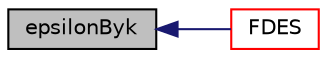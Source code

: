 digraph "epsilonByk"
{
  bgcolor="transparent";
  edge [fontname="Helvetica",fontsize="10",labelfontname="Helvetica",labelfontsize="10"];
  node [fontname="Helvetica",fontsize="10",shape=record];
  rankdir="LR";
  Node1 [label="epsilonByk",height=0.2,width=0.4,color="black", fillcolor="grey75", style="filled", fontcolor="black"];
  Node1 -> Node2 [dir="back",color="midnightblue",fontsize="10",style="solid",fontname="Helvetica"];
  Node2 [label="FDES",height=0.2,width=0.4,color="red",URL="$a01268.html#a4887fc683c3cdcf2d1367f3c464bcd0d",tooltip="The DES dissipation-rate multiplier with options zonal filtering. "];
}
